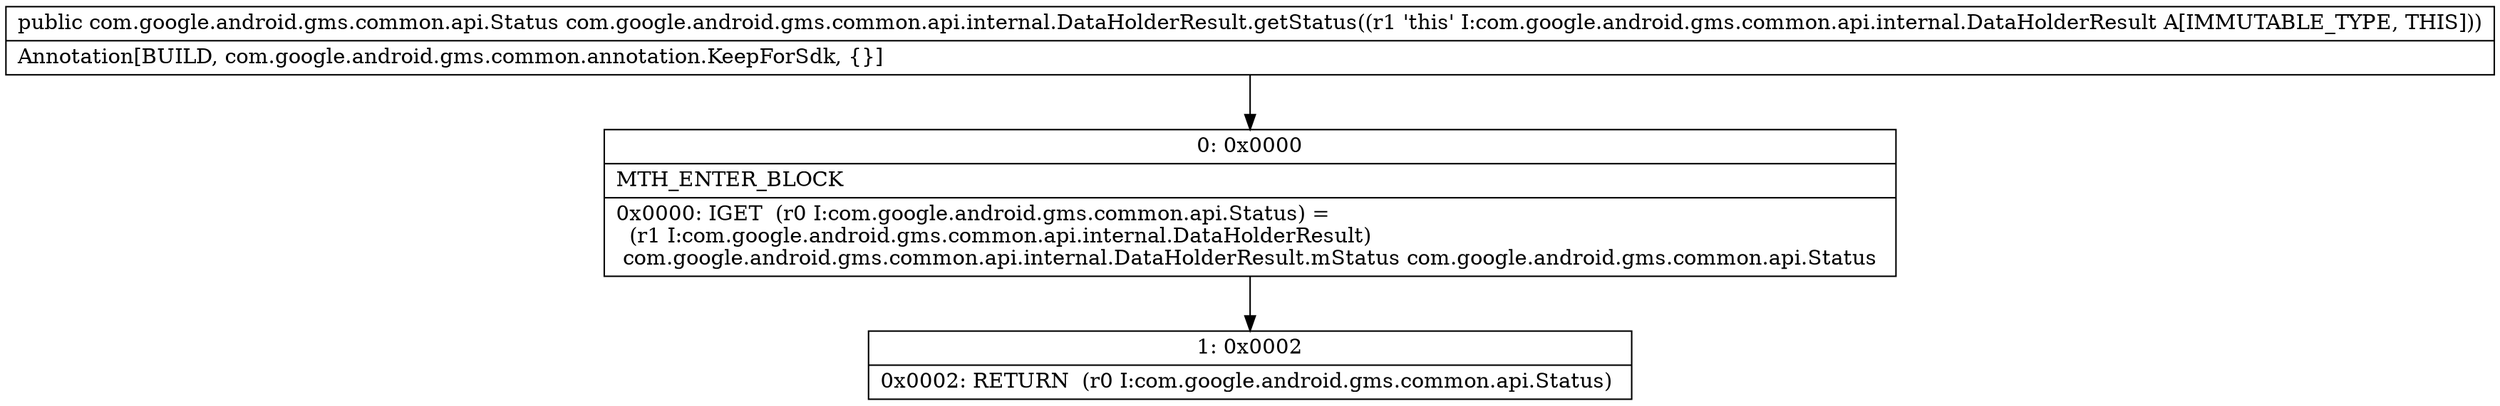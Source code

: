 digraph "CFG forcom.google.android.gms.common.api.internal.DataHolderResult.getStatus()Lcom\/google\/android\/gms\/common\/api\/Status;" {
Node_0 [shape=record,label="{0\:\ 0x0000|MTH_ENTER_BLOCK\l|0x0000: IGET  (r0 I:com.google.android.gms.common.api.Status) = \l  (r1 I:com.google.android.gms.common.api.internal.DataHolderResult)\l com.google.android.gms.common.api.internal.DataHolderResult.mStatus com.google.android.gms.common.api.Status \l}"];
Node_1 [shape=record,label="{1\:\ 0x0002|0x0002: RETURN  (r0 I:com.google.android.gms.common.api.Status) \l}"];
MethodNode[shape=record,label="{public com.google.android.gms.common.api.Status com.google.android.gms.common.api.internal.DataHolderResult.getStatus((r1 'this' I:com.google.android.gms.common.api.internal.DataHolderResult A[IMMUTABLE_TYPE, THIS]))  | Annotation[BUILD, com.google.android.gms.common.annotation.KeepForSdk, \{\}]\l}"];
MethodNode -> Node_0;
Node_0 -> Node_1;
}

